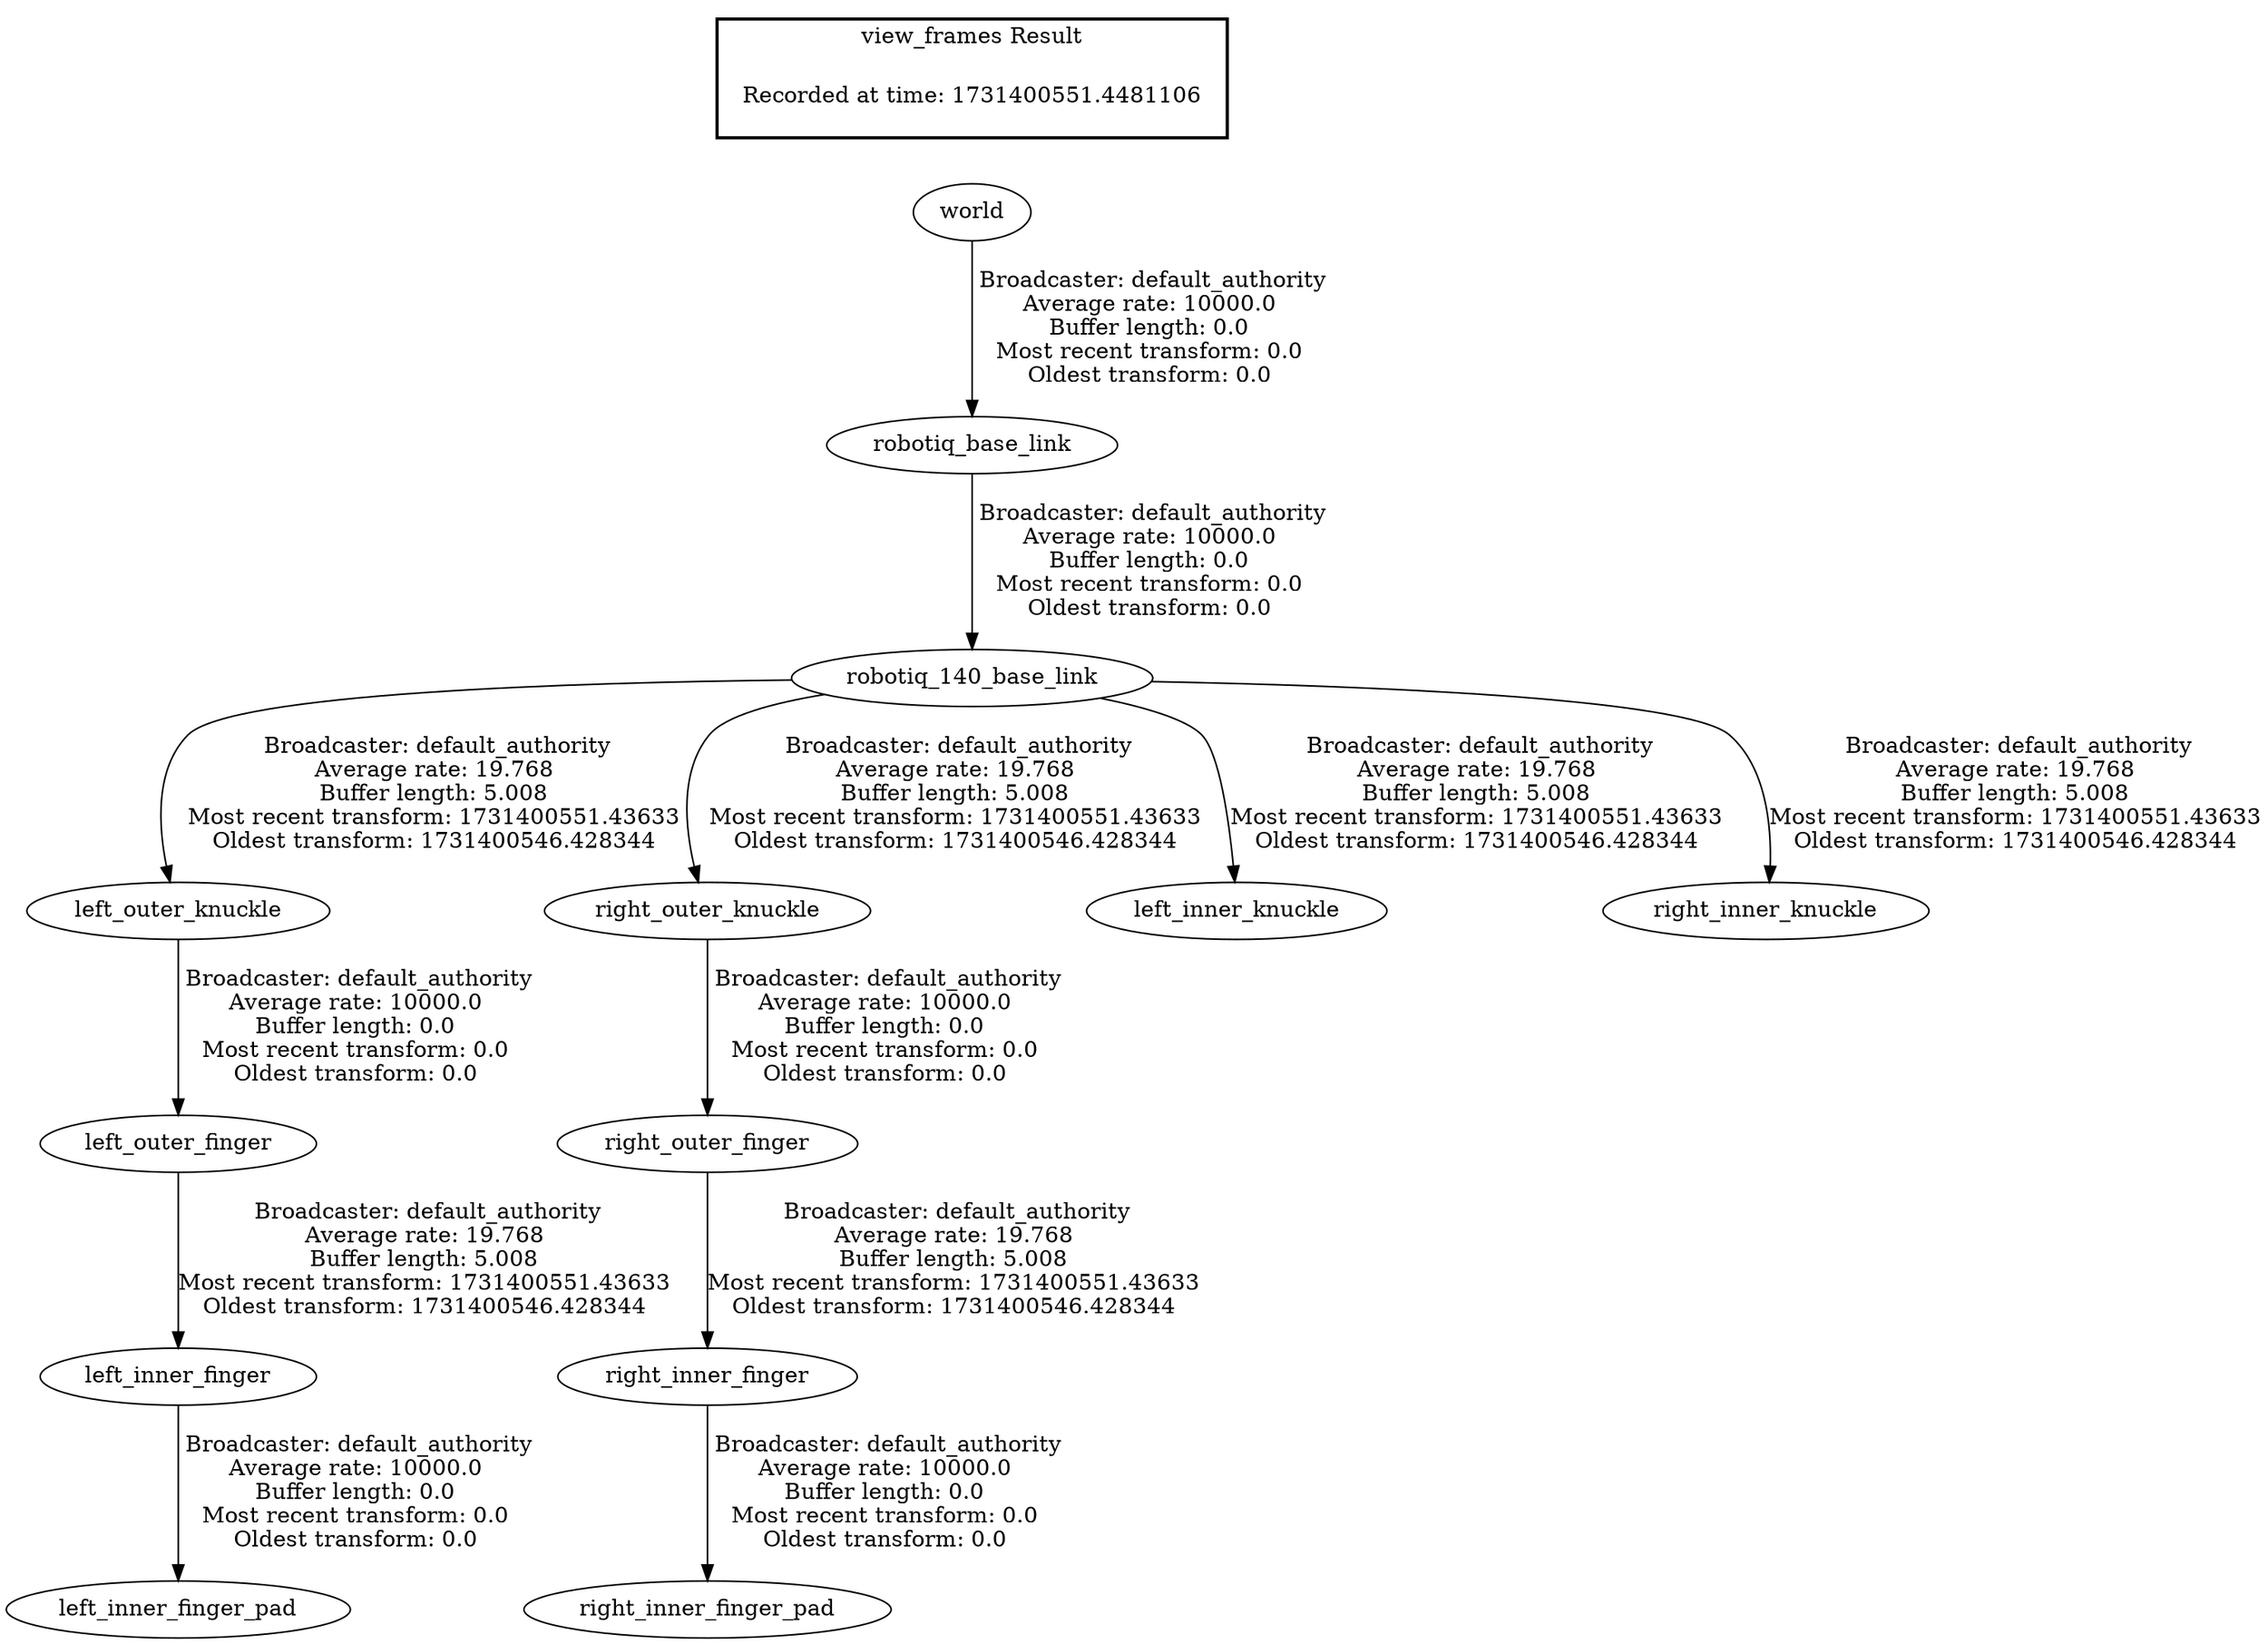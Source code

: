 digraph G {
"left_inner_finger" -> "left_inner_finger_pad"[label=" Broadcaster: default_authority\nAverage rate: 10000.0\nBuffer length: 0.0\nMost recent transform: 0.0\nOldest transform: 0.0\n"];
"left_outer_finger" -> "left_inner_finger"[label=" Broadcaster: default_authority\nAverage rate: 19.768\nBuffer length: 5.008\nMost recent transform: 1731400551.43633\nOldest transform: 1731400546.428344\n"];
"left_outer_knuckle" -> "left_outer_finger"[label=" Broadcaster: default_authority\nAverage rate: 10000.0\nBuffer length: 0.0\nMost recent transform: 0.0\nOldest transform: 0.0\n"];
"robotiq_140_base_link" -> "left_outer_knuckle"[label=" Broadcaster: default_authority\nAverage rate: 19.768\nBuffer length: 5.008\nMost recent transform: 1731400551.43633\nOldest transform: 1731400546.428344\n"];
"right_inner_finger" -> "right_inner_finger_pad"[label=" Broadcaster: default_authority\nAverage rate: 10000.0\nBuffer length: 0.0\nMost recent transform: 0.0\nOldest transform: 0.0\n"];
"right_outer_finger" -> "right_inner_finger"[label=" Broadcaster: default_authority\nAverage rate: 19.768\nBuffer length: 5.008\nMost recent transform: 1731400551.43633\nOldest transform: 1731400546.428344\n"];
"right_outer_knuckle" -> "right_outer_finger"[label=" Broadcaster: default_authority\nAverage rate: 10000.0\nBuffer length: 0.0\nMost recent transform: 0.0\nOldest transform: 0.0\n"];
"robotiq_140_base_link" -> "right_outer_knuckle"[label=" Broadcaster: default_authority\nAverage rate: 19.768\nBuffer length: 5.008\nMost recent transform: 1731400551.43633\nOldest transform: 1731400546.428344\n"];
"robotiq_base_link" -> "robotiq_140_base_link"[label=" Broadcaster: default_authority\nAverage rate: 10000.0\nBuffer length: 0.0\nMost recent transform: 0.0\nOldest transform: 0.0\n"];
"world" -> "robotiq_base_link"[label=" Broadcaster: default_authority\nAverage rate: 10000.0\nBuffer length: 0.0\nMost recent transform: 0.0\nOldest transform: 0.0\n"];
"robotiq_140_base_link" -> "left_inner_knuckle"[label=" Broadcaster: default_authority\nAverage rate: 19.768\nBuffer length: 5.008\nMost recent transform: 1731400551.43633\nOldest transform: 1731400546.428344\n"];
"robotiq_140_base_link" -> "right_inner_knuckle"[label=" Broadcaster: default_authority\nAverage rate: 19.768\nBuffer length: 5.008\nMost recent transform: 1731400551.43633\nOldest transform: 1731400546.428344\n"];
edge [style=invis];
 subgraph cluster_legend { style=bold; color=black; label ="view_frames Result";
"Recorded at time: 1731400551.4481106"[ shape=plaintext ] ;
}->"world";
}
